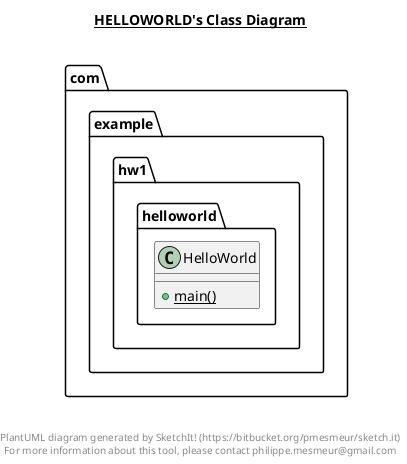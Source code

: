 @startuml

title __HELLOWORLD's Class Diagram__\n

  namespace com.example.hw1.helloworld {
    class com.example.hw1.helloworld.HelloWorld {
        {static} + main()
    }
  }
  



right footer


PlantUML diagram generated by SketchIt! (https://bitbucket.org/pmesmeur/sketch.it)
For more information about this tool, please contact philippe.mesmeur@gmail.com
endfooter

@enduml

